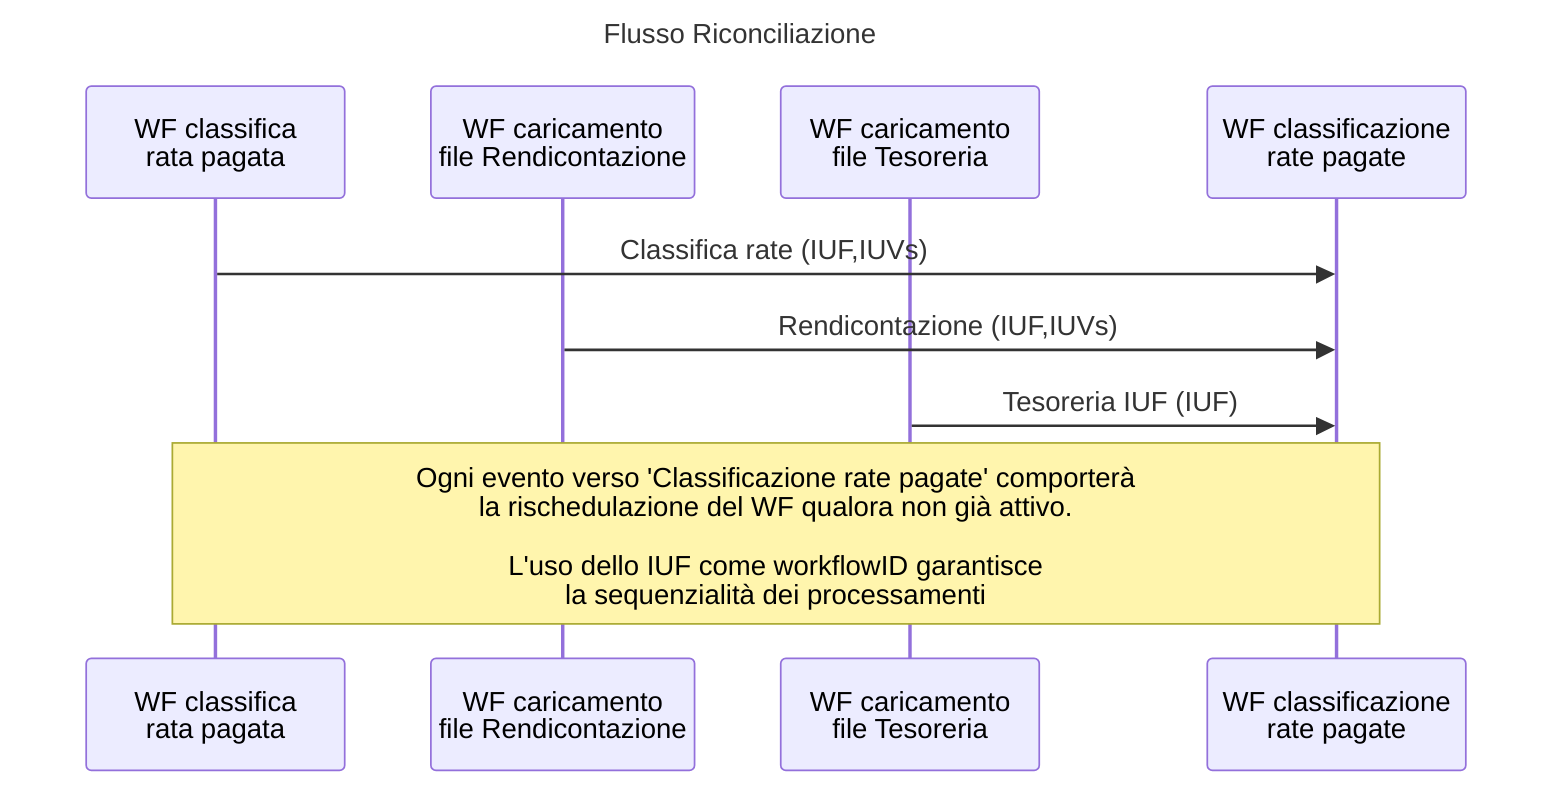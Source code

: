 ---
title: Flusso Riconciliazione
---
sequenceDiagram
    participant WF_RT as WF classifica<BR />rata pagata
    participant WF_R as WF caricamento<BR />file Rendicontazione
    participant WF_T as WF caricamento<BR />file Tesoreria
    participant WF_RC as WF classificazione<BR />rate pagate

    WF_RT ->> WF_RC: Classifica rate (IUF,IUVs)
    WF_R ->> WF_RC: Rendicontazione (IUF,IUVs)
    WF_T ->> WF_RC: Tesoreria IUF (IUF)

    note over WF_RT,WF_RC: Ogni evento verso 'Classificazione rate pagate' comporterà<BR />la rischedulazione del WF qualora non già attivo.<BR/><BR/>L'uso dello IUF come workflowID garantisce<BR />la sequenzialità dei processamenti